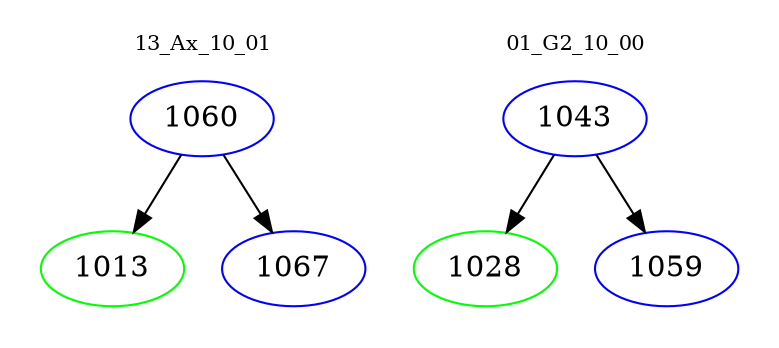 digraph{
subgraph cluster_0 {
color = white
label = "13_Ax_10_01";
fontsize=10;
T0_1060 [label="1060", color="blue"]
T0_1060 -> T0_1013 [color="black"]
T0_1013 [label="1013", color="green"]
T0_1060 -> T0_1067 [color="black"]
T0_1067 [label="1067", color="blue"]
}
subgraph cluster_1 {
color = white
label = "01_G2_10_00";
fontsize=10;
T1_1043 [label="1043", color="blue"]
T1_1043 -> T1_1028 [color="black"]
T1_1028 [label="1028", color="green"]
T1_1043 -> T1_1059 [color="black"]
T1_1059 [label="1059", color="blue"]
}
}
